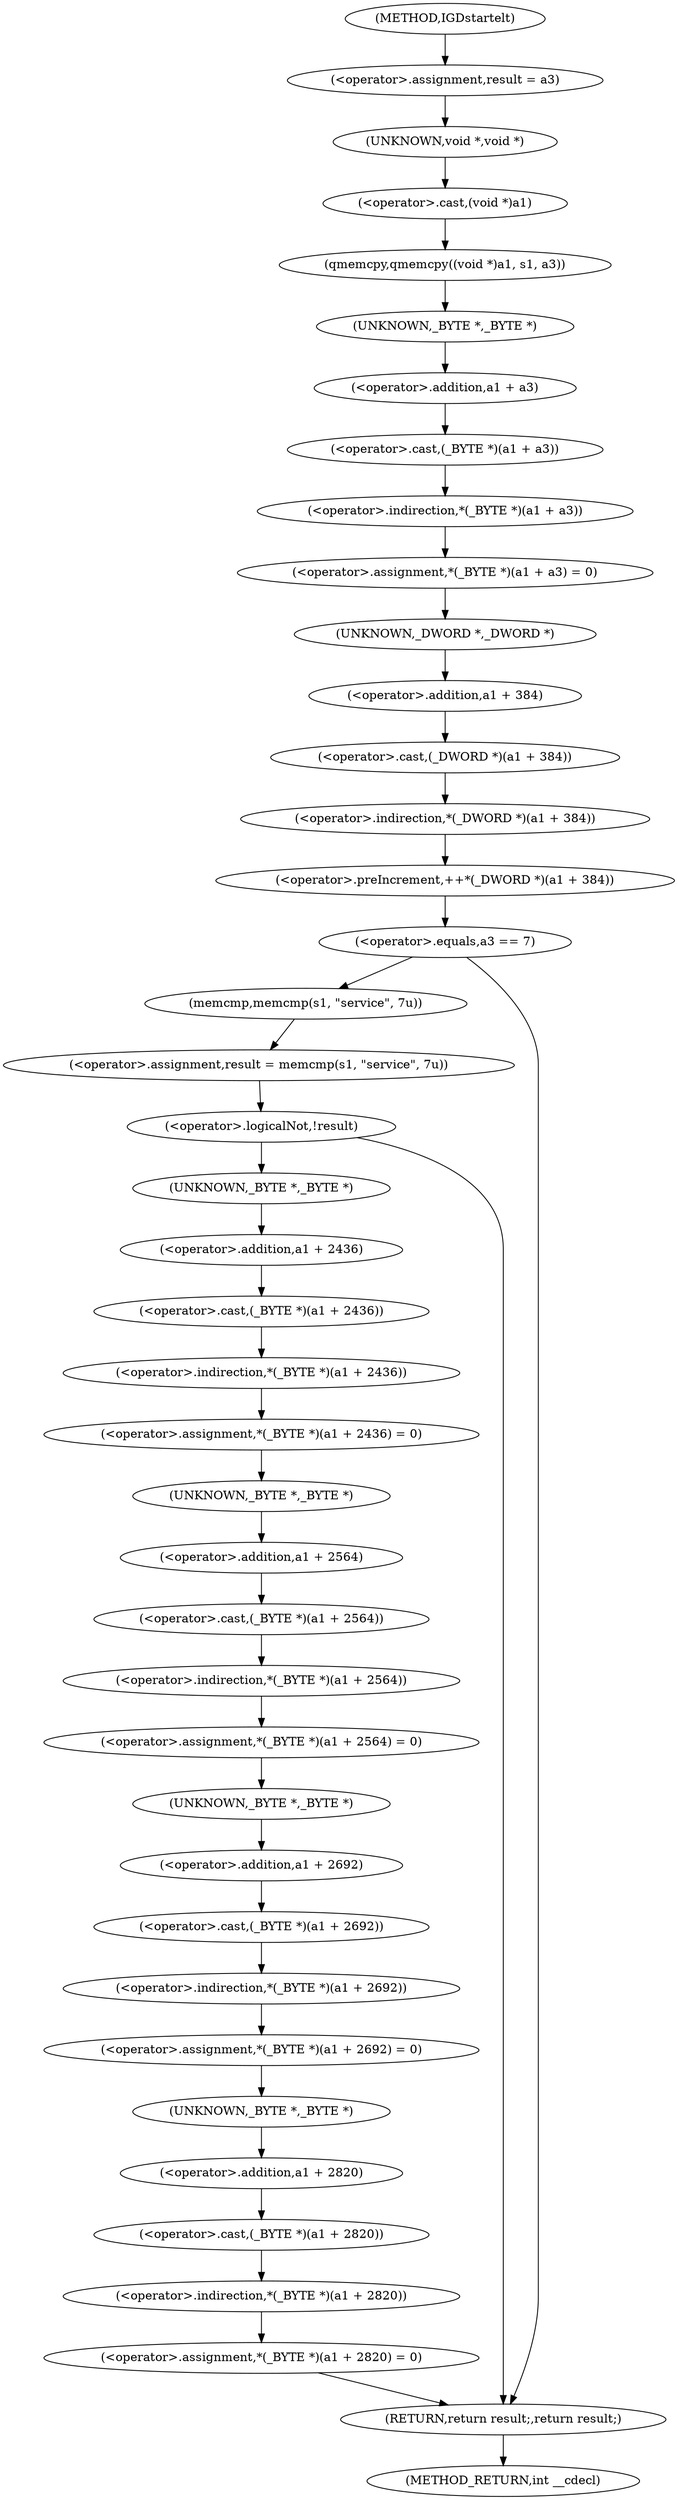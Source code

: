 digraph IGDstartelt {  
"1000108" [label = "(<operator>.assignment,result = a3)" ]
"1000111" [label = "(qmemcpy,qmemcpy((void *)a1, s1, a3))" ]
"1000112" [label = "(<operator>.cast,(void *)a1)" ]
"1000113" [label = "(UNKNOWN,void *,void *)" ]
"1000117" [label = "(<operator>.assignment,*(_BYTE *)(a1 + a3) = 0)" ]
"1000118" [label = "(<operator>.indirection,*(_BYTE *)(a1 + a3))" ]
"1000119" [label = "(<operator>.cast,(_BYTE *)(a1 + a3))" ]
"1000120" [label = "(UNKNOWN,_BYTE *,_BYTE *)" ]
"1000121" [label = "(<operator>.addition,a1 + a3)" ]
"1000125" [label = "(<operator>.preIncrement,++*(_DWORD *)(a1 + 384))" ]
"1000126" [label = "(<operator>.indirection,*(_DWORD *)(a1 + 384))" ]
"1000127" [label = "(<operator>.cast,(_DWORD *)(a1 + 384))" ]
"1000128" [label = "(UNKNOWN,_DWORD *,_DWORD *)" ]
"1000129" [label = "(<operator>.addition,a1 + 384)" ]
"1000133" [label = "(<operator>.equals,a3 == 7)" ]
"1000137" [label = "(<operator>.assignment,result = memcmp(s1, \"service\", 7u))" ]
"1000139" [label = "(memcmp,memcmp(s1, \"service\", 7u))" ]
"1000144" [label = "(<operator>.logicalNot,!result)" ]
"1000147" [label = "(<operator>.assignment,*(_BYTE *)(a1 + 2436) = 0)" ]
"1000148" [label = "(<operator>.indirection,*(_BYTE *)(a1 + 2436))" ]
"1000149" [label = "(<operator>.cast,(_BYTE *)(a1 + 2436))" ]
"1000150" [label = "(UNKNOWN,_BYTE *,_BYTE *)" ]
"1000151" [label = "(<operator>.addition,a1 + 2436)" ]
"1000155" [label = "(<operator>.assignment,*(_BYTE *)(a1 + 2564) = 0)" ]
"1000156" [label = "(<operator>.indirection,*(_BYTE *)(a1 + 2564))" ]
"1000157" [label = "(<operator>.cast,(_BYTE *)(a1 + 2564))" ]
"1000158" [label = "(UNKNOWN,_BYTE *,_BYTE *)" ]
"1000159" [label = "(<operator>.addition,a1 + 2564)" ]
"1000163" [label = "(<operator>.assignment,*(_BYTE *)(a1 + 2692) = 0)" ]
"1000164" [label = "(<operator>.indirection,*(_BYTE *)(a1 + 2692))" ]
"1000165" [label = "(<operator>.cast,(_BYTE *)(a1 + 2692))" ]
"1000166" [label = "(UNKNOWN,_BYTE *,_BYTE *)" ]
"1000167" [label = "(<operator>.addition,a1 + 2692)" ]
"1000171" [label = "(<operator>.assignment,*(_BYTE *)(a1 + 2820) = 0)" ]
"1000172" [label = "(<operator>.indirection,*(_BYTE *)(a1 + 2820))" ]
"1000173" [label = "(<operator>.cast,(_BYTE *)(a1 + 2820))" ]
"1000174" [label = "(UNKNOWN,_BYTE *,_BYTE *)" ]
"1000175" [label = "(<operator>.addition,a1 + 2820)" ]
"1000179" [label = "(RETURN,return result;,return result;)" ]
"1000102" [label = "(METHOD,IGDstartelt)" ]
"1000181" [label = "(METHOD_RETURN,int __cdecl)" ]
  "1000108" -> "1000113" 
  "1000111" -> "1000120" 
  "1000112" -> "1000111" 
  "1000113" -> "1000112" 
  "1000117" -> "1000128" 
  "1000118" -> "1000117" 
  "1000119" -> "1000118" 
  "1000120" -> "1000121" 
  "1000121" -> "1000119" 
  "1000125" -> "1000133" 
  "1000126" -> "1000125" 
  "1000127" -> "1000126" 
  "1000128" -> "1000129" 
  "1000129" -> "1000127" 
  "1000133" -> "1000139" 
  "1000133" -> "1000179" 
  "1000137" -> "1000144" 
  "1000139" -> "1000137" 
  "1000144" -> "1000150" 
  "1000144" -> "1000179" 
  "1000147" -> "1000158" 
  "1000148" -> "1000147" 
  "1000149" -> "1000148" 
  "1000150" -> "1000151" 
  "1000151" -> "1000149" 
  "1000155" -> "1000166" 
  "1000156" -> "1000155" 
  "1000157" -> "1000156" 
  "1000158" -> "1000159" 
  "1000159" -> "1000157" 
  "1000163" -> "1000174" 
  "1000164" -> "1000163" 
  "1000165" -> "1000164" 
  "1000166" -> "1000167" 
  "1000167" -> "1000165" 
  "1000171" -> "1000179" 
  "1000172" -> "1000171" 
  "1000173" -> "1000172" 
  "1000174" -> "1000175" 
  "1000175" -> "1000173" 
  "1000179" -> "1000181" 
  "1000102" -> "1000108" 
}

